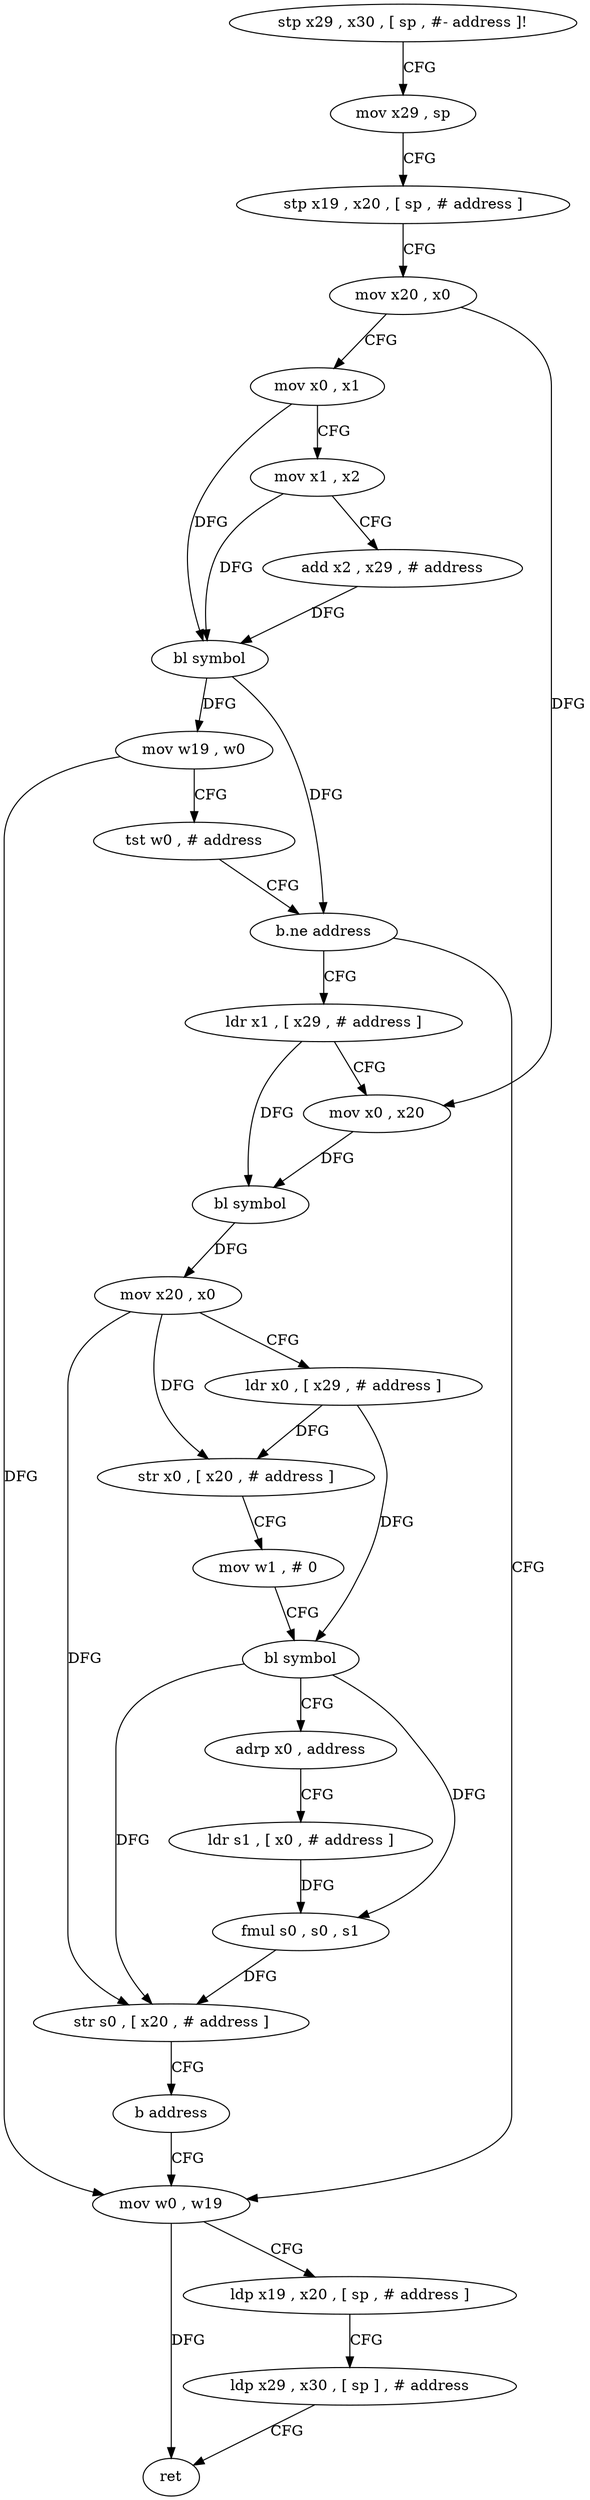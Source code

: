 digraph "func" {
"4247732" [label = "stp x29 , x30 , [ sp , #- address ]!" ]
"4247736" [label = "mov x29 , sp" ]
"4247740" [label = "stp x19 , x20 , [ sp , # address ]" ]
"4247744" [label = "mov x20 , x0" ]
"4247748" [label = "mov x0 , x1" ]
"4247752" [label = "mov x1 , x2" ]
"4247756" [label = "add x2 , x29 , # address" ]
"4247760" [label = "bl symbol" ]
"4247764" [label = "mov w19 , w0" ]
"4247768" [label = "tst w0 , # address" ]
"4247772" [label = "b.ne address" ]
"4247792" [label = "ldr x1 , [ x29 , # address ]" ]
"4247776" [label = "mov w0 , w19" ]
"4247796" [label = "mov x0 , x20" ]
"4247800" [label = "bl symbol" ]
"4247804" [label = "mov x20 , x0" ]
"4247808" [label = "ldr x0 , [ x29 , # address ]" ]
"4247812" [label = "str x0 , [ x20 , # address ]" ]
"4247816" [label = "mov w1 , # 0" ]
"4247820" [label = "bl symbol" ]
"4247824" [label = "adrp x0 , address" ]
"4247828" [label = "ldr s1 , [ x0 , # address ]" ]
"4247832" [label = "fmul s0 , s0 , s1" ]
"4247836" [label = "str s0 , [ x20 , # address ]" ]
"4247840" [label = "b address" ]
"4247780" [label = "ldp x19 , x20 , [ sp , # address ]" ]
"4247784" [label = "ldp x29 , x30 , [ sp ] , # address" ]
"4247788" [label = "ret" ]
"4247732" -> "4247736" [ label = "CFG" ]
"4247736" -> "4247740" [ label = "CFG" ]
"4247740" -> "4247744" [ label = "CFG" ]
"4247744" -> "4247748" [ label = "CFG" ]
"4247744" -> "4247796" [ label = "DFG" ]
"4247748" -> "4247752" [ label = "CFG" ]
"4247748" -> "4247760" [ label = "DFG" ]
"4247752" -> "4247756" [ label = "CFG" ]
"4247752" -> "4247760" [ label = "DFG" ]
"4247756" -> "4247760" [ label = "DFG" ]
"4247760" -> "4247764" [ label = "DFG" ]
"4247760" -> "4247772" [ label = "DFG" ]
"4247764" -> "4247768" [ label = "CFG" ]
"4247764" -> "4247776" [ label = "DFG" ]
"4247768" -> "4247772" [ label = "CFG" ]
"4247772" -> "4247792" [ label = "CFG" ]
"4247772" -> "4247776" [ label = "CFG" ]
"4247792" -> "4247796" [ label = "CFG" ]
"4247792" -> "4247800" [ label = "DFG" ]
"4247776" -> "4247780" [ label = "CFG" ]
"4247776" -> "4247788" [ label = "DFG" ]
"4247796" -> "4247800" [ label = "DFG" ]
"4247800" -> "4247804" [ label = "DFG" ]
"4247804" -> "4247808" [ label = "CFG" ]
"4247804" -> "4247812" [ label = "DFG" ]
"4247804" -> "4247836" [ label = "DFG" ]
"4247808" -> "4247812" [ label = "DFG" ]
"4247808" -> "4247820" [ label = "DFG" ]
"4247812" -> "4247816" [ label = "CFG" ]
"4247816" -> "4247820" [ label = "CFG" ]
"4247820" -> "4247824" [ label = "CFG" ]
"4247820" -> "4247832" [ label = "DFG" ]
"4247820" -> "4247836" [ label = "DFG" ]
"4247824" -> "4247828" [ label = "CFG" ]
"4247828" -> "4247832" [ label = "DFG" ]
"4247832" -> "4247836" [ label = "DFG" ]
"4247836" -> "4247840" [ label = "CFG" ]
"4247840" -> "4247776" [ label = "CFG" ]
"4247780" -> "4247784" [ label = "CFG" ]
"4247784" -> "4247788" [ label = "CFG" ]
}
